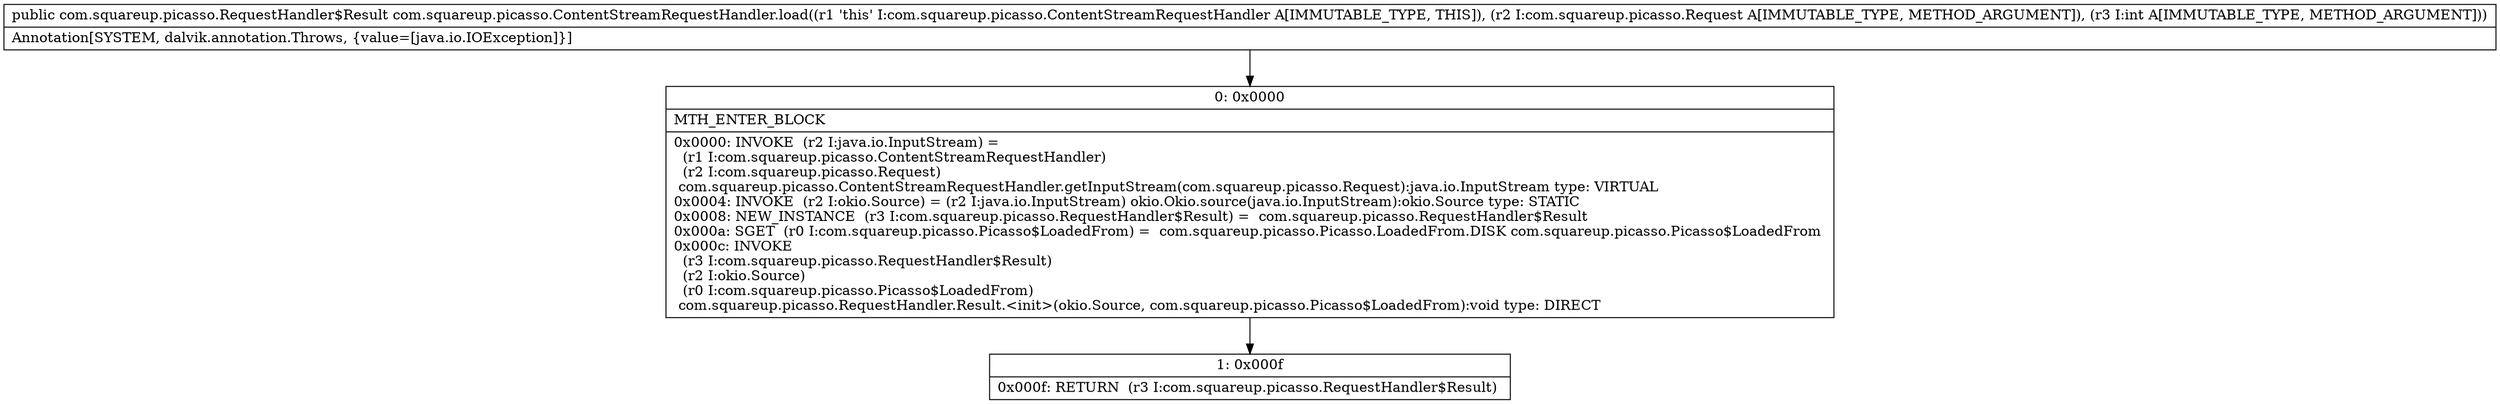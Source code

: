 digraph "CFG forcom.squareup.picasso.ContentStreamRequestHandler.load(Lcom\/squareup\/picasso\/Request;I)Lcom\/squareup\/picasso\/RequestHandler$Result;" {
Node_0 [shape=record,label="{0\:\ 0x0000|MTH_ENTER_BLOCK\l|0x0000: INVOKE  (r2 I:java.io.InputStream) = \l  (r1 I:com.squareup.picasso.ContentStreamRequestHandler)\l  (r2 I:com.squareup.picasso.Request)\l com.squareup.picasso.ContentStreamRequestHandler.getInputStream(com.squareup.picasso.Request):java.io.InputStream type: VIRTUAL \l0x0004: INVOKE  (r2 I:okio.Source) = (r2 I:java.io.InputStream) okio.Okio.source(java.io.InputStream):okio.Source type: STATIC \l0x0008: NEW_INSTANCE  (r3 I:com.squareup.picasso.RequestHandler$Result) =  com.squareup.picasso.RequestHandler$Result \l0x000a: SGET  (r0 I:com.squareup.picasso.Picasso$LoadedFrom) =  com.squareup.picasso.Picasso.LoadedFrom.DISK com.squareup.picasso.Picasso$LoadedFrom \l0x000c: INVOKE  \l  (r3 I:com.squareup.picasso.RequestHandler$Result)\l  (r2 I:okio.Source)\l  (r0 I:com.squareup.picasso.Picasso$LoadedFrom)\l com.squareup.picasso.RequestHandler.Result.\<init\>(okio.Source, com.squareup.picasso.Picasso$LoadedFrom):void type: DIRECT \l}"];
Node_1 [shape=record,label="{1\:\ 0x000f|0x000f: RETURN  (r3 I:com.squareup.picasso.RequestHandler$Result) \l}"];
MethodNode[shape=record,label="{public com.squareup.picasso.RequestHandler$Result com.squareup.picasso.ContentStreamRequestHandler.load((r1 'this' I:com.squareup.picasso.ContentStreamRequestHandler A[IMMUTABLE_TYPE, THIS]), (r2 I:com.squareup.picasso.Request A[IMMUTABLE_TYPE, METHOD_ARGUMENT]), (r3 I:int A[IMMUTABLE_TYPE, METHOD_ARGUMENT]))  | Annotation[SYSTEM, dalvik.annotation.Throws, \{value=[java.io.IOException]\}]\l}"];
MethodNode -> Node_0;
Node_0 -> Node_1;
}

